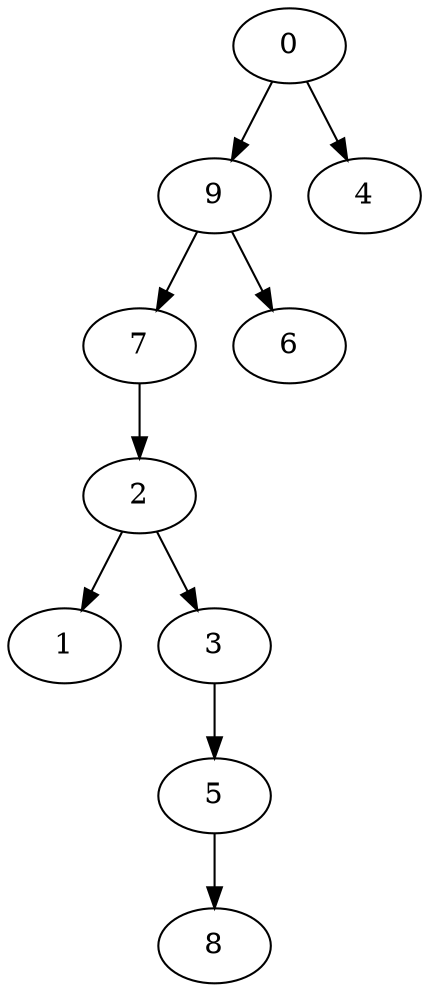 digraph {
	0 [label=0]
	9 [label=9]
	4 [label=4]
	7 [label=7]
	6 [label=6]
	2 [label=2]
	1 [label=1]
	3 [label=3]
	5 [label=5]
	8 [label=8]
	0 -> 9
	0 -> 4
	9 -> 7
	9 -> 6
	7 -> 2
	2 -> 1
	2 -> 3
	3 -> 5
	5 -> 8
}